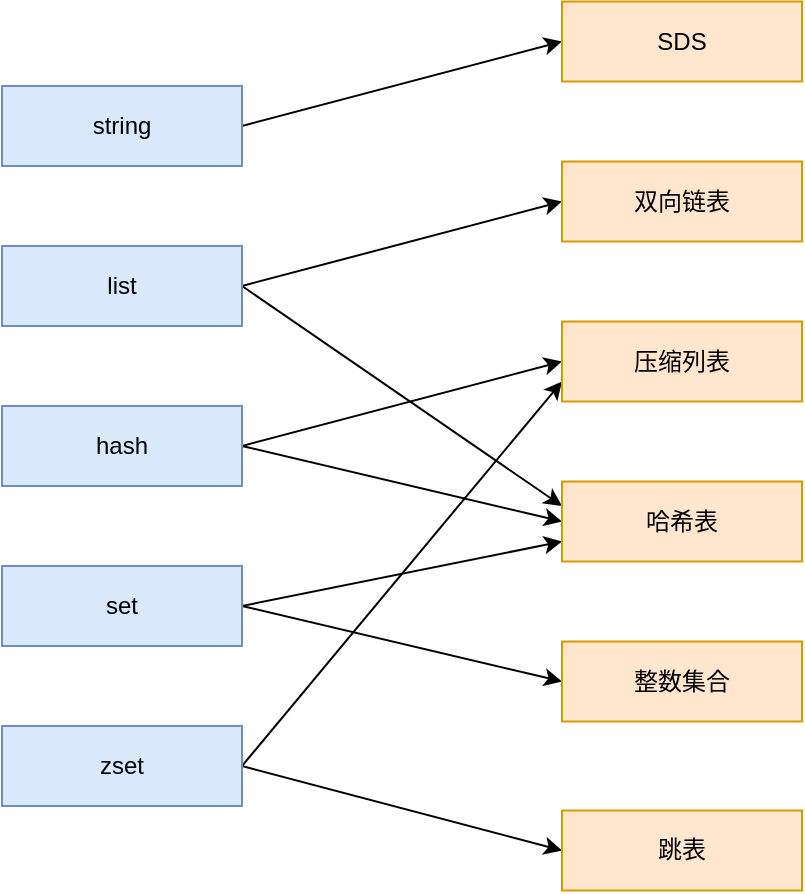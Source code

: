 <mxfile version="13.9.9" type="device"><diagram id="07ExkfaptiGLr6AGXUDe" name="第 1 页"><mxGraphModel dx="946" dy="610" grid="1" gridSize="10" guides="1" tooltips="1" connect="1" arrows="1" fold="1" page="1" pageScale="1" pageWidth="827" pageHeight="1169" math="0" shadow="0"><root><mxCell id="0"/><mxCell id="1" parent="0"/><mxCell id="DXPvfdjPdpPxV7BXtFRx-12" style="rounded=0;orthogonalLoop=1;jettySize=auto;html=1;entryX=0;entryY=0.5;entryDx=0;entryDy=0;exitX=1;exitY=0.5;exitDx=0;exitDy=0;" edge="1" parent="1" source="DXPvfdjPdpPxV7BXtFRx-1" target="DXPvfdjPdpPxV7BXtFRx-6"><mxGeometry relative="1" as="geometry"/></mxCell><mxCell id="DXPvfdjPdpPxV7BXtFRx-1" value="string" style="rounded=0;whiteSpace=wrap;html=1;fillColor=#dae8fc;strokeColor=#6c8ebf;" vertex="1" parent="1"><mxGeometry x="160" y="120" width="120" height="40" as="geometry"/></mxCell><mxCell id="DXPvfdjPdpPxV7BXtFRx-13" style="edgeStyle=none;rounded=0;orthogonalLoop=1;jettySize=auto;html=1;entryX=0;entryY=0.5;entryDx=0;entryDy=0;exitX=1;exitY=0.5;exitDx=0;exitDy=0;" edge="1" parent="1" source="DXPvfdjPdpPxV7BXtFRx-2" target="DXPvfdjPdpPxV7BXtFRx-7"><mxGeometry relative="1" as="geometry"/></mxCell><mxCell id="DXPvfdjPdpPxV7BXtFRx-14" style="edgeStyle=none;rounded=0;orthogonalLoop=1;jettySize=auto;html=1;exitX=1;exitY=0.5;exitDx=0;exitDy=0;" edge="1" parent="1" source="DXPvfdjPdpPxV7BXtFRx-2"><mxGeometry relative="1" as="geometry"><mxPoint x="440" y="330" as="targetPoint"/></mxGeometry></mxCell><mxCell id="DXPvfdjPdpPxV7BXtFRx-2" value="list" style="rounded=0;whiteSpace=wrap;html=1;fillColor=#dae8fc;strokeColor=#6c8ebf;" vertex="1" parent="1"><mxGeometry x="160" y="200" width="120" height="40" as="geometry"/></mxCell><mxCell id="DXPvfdjPdpPxV7BXtFRx-15" style="edgeStyle=none;rounded=0;orthogonalLoop=1;jettySize=auto;html=1;entryX=0;entryY=0.5;entryDx=0;entryDy=0;exitX=1;exitY=0.5;exitDx=0;exitDy=0;" edge="1" parent="1" source="DXPvfdjPdpPxV7BXtFRx-3" target="DXPvfdjPdpPxV7BXtFRx-8"><mxGeometry relative="1" as="geometry"/></mxCell><mxCell id="DXPvfdjPdpPxV7BXtFRx-16" style="edgeStyle=none;rounded=0;orthogonalLoop=1;jettySize=auto;html=1;entryX=0;entryY=0.5;entryDx=0;entryDy=0;exitX=1;exitY=0.5;exitDx=0;exitDy=0;" edge="1" parent="1" source="DXPvfdjPdpPxV7BXtFRx-3" target="DXPvfdjPdpPxV7BXtFRx-9"><mxGeometry relative="1" as="geometry"/></mxCell><mxCell id="DXPvfdjPdpPxV7BXtFRx-3" value="hash" style="rounded=0;whiteSpace=wrap;html=1;fillColor=#dae8fc;strokeColor=#6c8ebf;" vertex="1" parent="1"><mxGeometry x="160" y="280" width="120" height="40" as="geometry"/></mxCell><mxCell id="DXPvfdjPdpPxV7BXtFRx-17" style="edgeStyle=none;rounded=0;orthogonalLoop=1;jettySize=auto;html=1;entryX=0;entryY=0.75;entryDx=0;entryDy=0;exitX=1;exitY=0.5;exitDx=0;exitDy=0;" edge="1" parent="1" source="DXPvfdjPdpPxV7BXtFRx-4" target="DXPvfdjPdpPxV7BXtFRx-9"><mxGeometry relative="1" as="geometry"/></mxCell><mxCell id="DXPvfdjPdpPxV7BXtFRx-18" style="edgeStyle=none;rounded=0;orthogonalLoop=1;jettySize=auto;html=1;entryX=0;entryY=0.5;entryDx=0;entryDy=0;exitX=1;exitY=0.5;exitDx=0;exitDy=0;" edge="1" parent="1" source="DXPvfdjPdpPxV7BXtFRx-4" target="DXPvfdjPdpPxV7BXtFRx-10"><mxGeometry relative="1" as="geometry"/></mxCell><mxCell id="DXPvfdjPdpPxV7BXtFRx-4" value="set" style="rounded=0;whiteSpace=wrap;html=1;fillColor=#dae8fc;strokeColor=#6c8ebf;" vertex="1" parent="1"><mxGeometry x="160" y="360" width="120" height="40" as="geometry"/></mxCell><mxCell id="DXPvfdjPdpPxV7BXtFRx-19" style="edgeStyle=none;rounded=0;orthogonalLoop=1;jettySize=auto;html=1;entryX=0;entryY=0.5;entryDx=0;entryDy=0;exitX=1;exitY=0.5;exitDx=0;exitDy=0;" edge="1" parent="1" source="DXPvfdjPdpPxV7BXtFRx-5" target="DXPvfdjPdpPxV7BXtFRx-11"><mxGeometry relative="1" as="geometry"/></mxCell><mxCell id="DXPvfdjPdpPxV7BXtFRx-20" style="edgeStyle=none;rounded=0;orthogonalLoop=1;jettySize=auto;html=1;entryX=0;entryY=0.75;entryDx=0;entryDy=0;exitX=1;exitY=0.5;exitDx=0;exitDy=0;" edge="1" parent="1" source="DXPvfdjPdpPxV7BXtFRx-5" target="DXPvfdjPdpPxV7BXtFRx-8"><mxGeometry relative="1" as="geometry"/></mxCell><mxCell id="DXPvfdjPdpPxV7BXtFRx-5" value="zset" style="rounded=0;whiteSpace=wrap;html=1;fillColor=#dae8fc;strokeColor=#6c8ebf;" vertex="1" parent="1"><mxGeometry x="160" y="440" width="120" height="40" as="geometry"/></mxCell><mxCell id="DXPvfdjPdpPxV7BXtFRx-6" value="SDS" style="rounded=0;whiteSpace=wrap;html=1;fillColor=#ffe6cc;strokeColor=#d79b00;" vertex="1" parent="1"><mxGeometry x="440" y="77.75" width="120" height="40" as="geometry"/></mxCell><mxCell id="DXPvfdjPdpPxV7BXtFRx-7" value="双向链表" style="rounded=0;whiteSpace=wrap;html=1;fillColor=#ffe6cc;strokeColor=#d79b00;" vertex="1" parent="1"><mxGeometry x="440" y="157.75" width="120" height="40" as="geometry"/></mxCell><mxCell id="DXPvfdjPdpPxV7BXtFRx-8" value="压缩列表" style="rounded=0;whiteSpace=wrap;html=1;fillColor=#ffe6cc;strokeColor=#d79b00;" vertex="1" parent="1"><mxGeometry x="440" y="237.75" width="120" height="40" as="geometry"/></mxCell><mxCell id="DXPvfdjPdpPxV7BXtFRx-9" value="哈希表" style="rounded=0;whiteSpace=wrap;html=1;fillColor=#ffe6cc;strokeColor=#d79b00;" vertex="1" parent="1"><mxGeometry x="440" y="317.75" width="120" height="40" as="geometry"/></mxCell><mxCell id="DXPvfdjPdpPxV7BXtFRx-10" value="整数集合" style="rounded=0;whiteSpace=wrap;html=1;fillColor=#ffe6cc;strokeColor=#d79b00;" vertex="1" parent="1"><mxGeometry x="440" y="397.75" width="120" height="40" as="geometry"/></mxCell><mxCell id="DXPvfdjPdpPxV7BXtFRx-11" value="跳表" style="rounded=0;whiteSpace=wrap;html=1;fillColor=#ffe6cc;strokeColor=#d79b00;" vertex="1" parent="1"><mxGeometry x="440" y="482.25" width="120" height="40" as="geometry"/></mxCell></root></mxGraphModel></diagram></mxfile>
